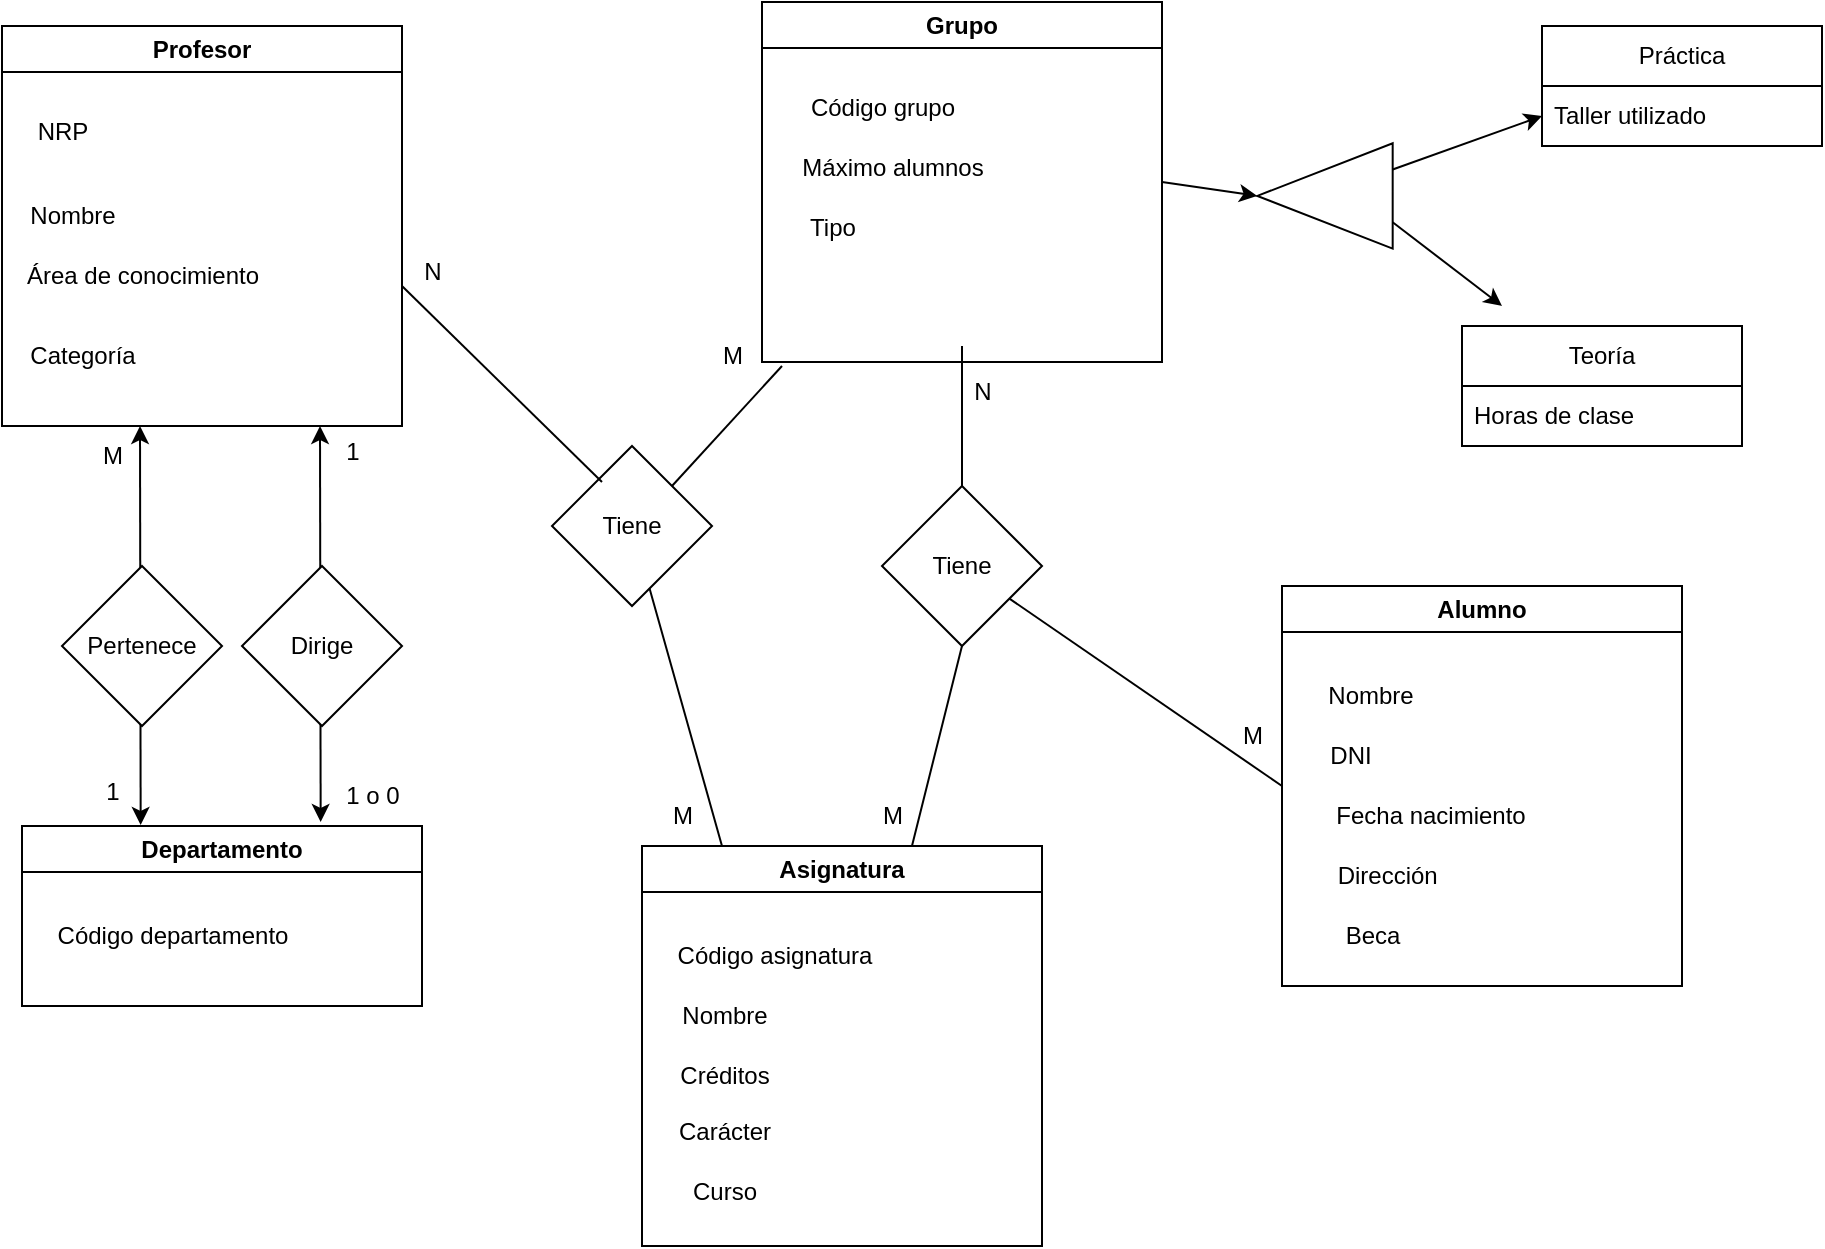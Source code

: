 <mxfile>
    <diagram id="9eHoRIiVk86_Q0TAngkl" name="Page-1">
        <mxGraphModel dx="780" dy="863" grid="1" gridSize="10" guides="1" tooltips="1" connect="1" arrows="1" fold="1" page="1" pageScale="1" pageWidth="827" pageHeight="1169" math="0" shadow="0">
            <root>
                <mxCell id="0"/>
                <mxCell id="1" parent="0"/>
                <mxCell id="6" value="Profesor" style="swimlane;whiteSpace=wrap;html=1;" vertex="1" parent="1">
                    <mxGeometry x="40" y="90" width="200" height="200" as="geometry"/>
                </mxCell>
                <mxCell id="9" value="Área de conocimiento" style="text;html=1;align=center;verticalAlign=middle;resizable=0;points=[];autosize=1;strokeColor=none;fillColor=none;" vertex="1" parent="6">
                    <mxGeometry y="110" width="140" height="30" as="geometry"/>
                </mxCell>
                <mxCell id="7" value="NRP" style="text;html=1;align=center;verticalAlign=middle;resizable=0;points=[];autosize=1;strokeColor=none;fillColor=none;" vertex="1" parent="6">
                    <mxGeometry x="5" y="38" width="50" height="30" as="geometry"/>
                </mxCell>
                <mxCell id="8" value="Nombre" style="text;html=1;align=center;verticalAlign=middle;resizable=0;points=[];autosize=1;strokeColor=none;fillColor=none;" vertex="1" parent="6">
                    <mxGeometry y="80" width="70" height="30" as="geometry"/>
                </mxCell>
                <mxCell id="10" value="Categoría" style="text;html=1;align=center;verticalAlign=middle;resizable=0;points=[];autosize=1;strokeColor=none;fillColor=none;" vertex="1" parent="6">
                    <mxGeometry y="150" width="80" height="30" as="geometry"/>
                </mxCell>
                <mxCell id="11" value="Departamento" style="swimlane;whiteSpace=wrap;html=1;" vertex="1" parent="1">
                    <mxGeometry x="50" y="490" width="200" height="90" as="geometry"/>
                </mxCell>
                <mxCell id="12" value="Código departamento" style="text;html=1;align=center;verticalAlign=middle;resizable=0;points=[];autosize=1;strokeColor=none;fillColor=none;" vertex="1" parent="11">
                    <mxGeometry x="5" y="40" width="140" height="30" as="geometry"/>
                </mxCell>
                <mxCell id="79" style="edgeStyle=none;html=1;exitX=1;exitY=0.5;exitDx=0;exitDy=0;entryX=1;entryY=0.5;entryDx=0;entryDy=0;" edge="1" parent="1" source="14" target="75">
                    <mxGeometry relative="1" as="geometry"/>
                </mxCell>
                <mxCell id="14" value="Grupo" style="swimlane;whiteSpace=wrap;html=1;" vertex="1" parent="1">
                    <mxGeometry x="420" y="78" width="200" height="180" as="geometry"/>
                </mxCell>
                <mxCell id="15" value="Código grupo" style="text;html=1;align=center;verticalAlign=middle;resizable=0;points=[];autosize=1;strokeColor=none;fillColor=none;" vertex="1" parent="14">
                    <mxGeometry x="10" y="38" width="100" height="30" as="geometry"/>
                </mxCell>
                <mxCell id="16" value="Máximo alumnos" style="text;html=1;align=center;verticalAlign=middle;resizable=0;points=[];autosize=1;strokeColor=none;fillColor=none;" vertex="1" parent="14">
                    <mxGeometry x="10" y="68" width="110" height="30" as="geometry"/>
                </mxCell>
                <mxCell id="61" value="Tipo" style="text;html=1;align=center;verticalAlign=middle;resizable=0;points=[];autosize=1;strokeColor=none;fillColor=none;" vertex="1" parent="14">
                    <mxGeometry x="10" y="98" width="50" height="30" as="geometry"/>
                </mxCell>
                <mxCell id="18" value="Asignatura" style="swimlane;whiteSpace=wrap;html=1;" vertex="1" parent="1">
                    <mxGeometry x="360" y="500" width="200" height="200" as="geometry"/>
                </mxCell>
                <mxCell id="19" value="Código asignatura" style="text;html=1;align=center;verticalAlign=middle;resizable=0;points=[];autosize=1;strokeColor=none;fillColor=none;" vertex="1" parent="18">
                    <mxGeometry x="6" y="40" width="120" height="30" as="geometry"/>
                </mxCell>
                <mxCell id="21" value="Créditos" style="text;html=1;align=center;verticalAlign=middle;resizable=0;points=[];autosize=1;strokeColor=none;fillColor=none;" vertex="1" parent="18">
                    <mxGeometry x="6" y="100" width="70" height="30" as="geometry"/>
                </mxCell>
                <mxCell id="20" value="Nombre" style="text;html=1;align=center;verticalAlign=middle;resizable=0;points=[];autosize=1;strokeColor=none;fillColor=none;" vertex="1" parent="18">
                    <mxGeometry x="6" y="70" width="70" height="30" as="geometry"/>
                </mxCell>
                <mxCell id="22" value="Carácter" style="text;html=1;align=center;verticalAlign=middle;resizable=0;points=[];autosize=1;strokeColor=none;fillColor=none;" vertex="1" parent="18">
                    <mxGeometry x="6" y="128" width="70" height="30" as="geometry"/>
                </mxCell>
                <mxCell id="23" value="Curso" style="text;html=1;align=center;verticalAlign=middle;resizable=0;points=[];autosize=1;strokeColor=none;fillColor=none;" vertex="1" parent="18">
                    <mxGeometry x="11" y="158" width="60" height="30" as="geometry"/>
                </mxCell>
                <mxCell id="24" value="Alumno" style="swimlane;whiteSpace=wrap;html=1;" vertex="1" parent="1">
                    <mxGeometry x="680" y="370" width="200" height="200" as="geometry"/>
                </mxCell>
                <mxCell id="27" value="Fecha nacimiento" style="text;html=1;align=center;verticalAlign=middle;resizable=0;points=[];autosize=1;strokeColor=none;fillColor=none;" vertex="1" parent="24">
                    <mxGeometry x="14" y="100" width="120" height="30" as="geometry"/>
                </mxCell>
                <mxCell id="25" value="Nombre" style="text;html=1;align=center;verticalAlign=middle;resizable=0;points=[];autosize=1;strokeColor=none;fillColor=none;" vertex="1" parent="24">
                    <mxGeometry x="9" y="40" width="70" height="30" as="geometry"/>
                </mxCell>
                <mxCell id="26" value="DNI" style="text;html=1;align=center;verticalAlign=middle;resizable=0;points=[];autosize=1;strokeColor=none;fillColor=none;" vertex="1" parent="24">
                    <mxGeometry x="14" y="70" width="40" height="30" as="geometry"/>
                </mxCell>
                <mxCell id="28" value="Dirección&amp;nbsp;" style="text;html=1;align=center;verticalAlign=middle;resizable=0;points=[];autosize=1;strokeColor=none;fillColor=none;" vertex="1" parent="24">
                    <mxGeometry x="14" y="130" width="80" height="30" as="geometry"/>
                </mxCell>
                <mxCell id="30" value="Beca" style="text;html=1;align=center;verticalAlign=middle;resizable=0;points=[];autosize=1;strokeColor=none;fillColor=none;" vertex="1" parent="24">
                    <mxGeometry x="20" y="160" width="50" height="30" as="geometry"/>
                </mxCell>
                <mxCell id="31" value="" style="endArrow=classic;startArrow=classic;html=1;exitX=0.46;exitY=-0.011;exitDx=0;exitDy=0;exitPerimeter=0;" edge="1" parent="1">
                    <mxGeometry width="50" height="50" relative="1" as="geometry">
                        <mxPoint x="109.33" y="489.5" as="sourcePoint"/>
                        <mxPoint x="109" y="290" as="targetPoint"/>
                    </mxGeometry>
                </mxCell>
                <mxCell id="32" value="Pertenece" style="rhombus;whiteSpace=wrap;html=1;" vertex="1" parent="1">
                    <mxGeometry x="70" y="360" width="80" height="80" as="geometry"/>
                </mxCell>
                <mxCell id="33" value="1" style="text;html=1;align=center;verticalAlign=middle;resizable=0;points=[];autosize=1;strokeColor=none;fillColor=none;" vertex="1" parent="1">
                    <mxGeometry x="80" y="458" width="30" height="30" as="geometry"/>
                </mxCell>
                <mxCell id="34" value="M" style="text;html=1;align=center;verticalAlign=middle;resizable=0;points=[];autosize=1;strokeColor=none;fillColor=none;" vertex="1" parent="1">
                    <mxGeometry x="80" y="290" width="30" height="30" as="geometry"/>
                </mxCell>
                <mxCell id="36" value="Tiene" style="rhombus;whiteSpace=wrap;html=1;" vertex="1" parent="1">
                    <mxGeometry x="315" y="300" width="80" height="80" as="geometry"/>
                </mxCell>
                <mxCell id="37" value="M" style="text;html=1;align=center;verticalAlign=middle;resizable=0;points=[];autosize=1;strokeColor=none;fillColor=none;" vertex="1" parent="1">
                    <mxGeometry x="390" y="240" width="30" height="30" as="geometry"/>
                </mxCell>
                <mxCell id="38" value="N" style="text;html=1;align=center;verticalAlign=middle;resizable=0;points=[];autosize=1;strokeColor=none;fillColor=none;" vertex="1" parent="1">
                    <mxGeometry x="240" y="198" width="30" height="30" as="geometry"/>
                </mxCell>
                <mxCell id="62" value="Teoría" style="swimlane;fontStyle=0;childLayout=stackLayout;horizontal=1;startSize=30;horizontalStack=0;resizeParent=1;resizeParentMax=0;resizeLast=0;collapsible=1;marginBottom=0;whiteSpace=wrap;html=1;" vertex="1" parent="1">
                    <mxGeometry x="770" y="240" width="140" height="60" as="geometry"/>
                </mxCell>
                <mxCell id="63" value="Horas de clase" style="text;strokeColor=none;fillColor=none;align=left;verticalAlign=middle;spacingLeft=4;spacingRight=4;overflow=hidden;points=[[0,0.5],[1,0.5]];portConstraint=eastwest;rotatable=0;whiteSpace=wrap;html=1;" vertex="1" parent="62">
                    <mxGeometry y="30" width="140" height="30" as="geometry"/>
                </mxCell>
                <mxCell id="67" value="Práctica" style="swimlane;fontStyle=0;childLayout=stackLayout;horizontal=1;startSize=30;horizontalStack=0;resizeParent=1;resizeParentMax=0;resizeLast=0;collapsible=1;marginBottom=0;whiteSpace=wrap;html=1;" vertex="1" parent="1">
                    <mxGeometry x="810" y="90" width="140" height="60" as="geometry"/>
                </mxCell>
                <mxCell id="68" value="Taller utilizado" style="text;strokeColor=none;fillColor=none;align=left;verticalAlign=middle;spacingLeft=4;spacingRight=4;overflow=hidden;points=[[0,0.5],[1,0.5]];portConstraint=eastwest;rotatable=0;whiteSpace=wrap;html=1;" vertex="1" parent="67">
                    <mxGeometry y="30" width="140" height="30" as="geometry"/>
                </mxCell>
                <mxCell id="80" style="edgeStyle=none;html=1;exitX=0;exitY=0.25;exitDx=0;exitDy=0;" edge="1" parent="1" source="75">
                    <mxGeometry relative="1" as="geometry">
                        <mxPoint x="790" y="230" as="targetPoint"/>
                    </mxGeometry>
                </mxCell>
                <mxCell id="81" style="edgeStyle=none;html=1;exitX=0;exitY=0.75;exitDx=0;exitDy=0;entryX=0;entryY=0.5;entryDx=0;entryDy=0;" edge="1" parent="1" source="75" target="68">
                    <mxGeometry relative="1" as="geometry"/>
                </mxCell>
                <mxCell id="75" value="" style="triangle;whiteSpace=wrap;html=1;rotation=-180;" vertex="1" parent="1">
                    <mxGeometry x="667.67" y="148.6" width="67.67" height="52.7" as="geometry"/>
                </mxCell>
                <mxCell id="82" value="Tiene" style="rhombus;whiteSpace=wrap;html=1;" vertex="1" parent="1">
                    <mxGeometry x="480" y="320" width="80" height="80" as="geometry"/>
                </mxCell>
                <mxCell id="86" value="" style="endArrow=classic;startArrow=classic;html=1;" edge="1" parent="1">
                    <mxGeometry width="50" height="50" relative="1" as="geometry">
                        <mxPoint x="199.33" y="488" as="sourcePoint"/>
                        <mxPoint x="199" y="290" as="targetPoint"/>
                    </mxGeometry>
                </mxCell>
                <mxCell id="87" value="Dirige" style="rhombus;whiteSpace=wrap;html=1;" vertex="1" parent="1">
                    <mxGeometry x="160" y="360" width="80" height="80" as="geometry"/>
                </mxCell>
                <mxCell id="88" value="1 o 0" style="text;html=1;align=center;verticalAlign=middle;resizable=0;points=[];autosize=1;strokeColor=none;fillColor=none;" vertex="1" parent="1">
                    <mxGeometry x="200" y="460" width="50" height="30" as="geometry"/>
                </mxCell>
                <mxCell id="90" value="M" style="text;html=1;align=center;verticalAlign=middle;resizable=0;points=[];autosize=1;strokeColor=none;fillColor=none;" vertex="1" parent="1">
                    <mxGeometry x="470" y="470" width="30" height="30" as="geometry"/>
                </mxCell>
                <mxCell id="91" value="M" style="text;html=1;align=center;verticalAlign=middle;resizable=0;points=[];autosize=1;strokeColor=none;fillColor=none;" vertex="1" parent="1">
                    <mxGeometry x="650" y="430" width="30" height="30" as="geometry"/>
                </mxCell>
                <mxCell id="92" value="N" style="text;html=1;align=center;verticalAlign=middle;resizable=0;points=[];autosize=1;strokeColor=none;fillColor=none;" vertex="1" parent="1">
                    <mxGeometry x="515" y="258" width="30" height="30" as="geometry"/>
                </mxCell>
                <mxCell id="96" value="1" style="text;html=1;align=center;verticalAlign=middle;resizable=0;points=[];autosize=1;strokeColor=none;fillColor=none;" vertex="1" parent="1">
                    <mxGeometry x="200" y="288" width="30" height="30" as="geometry"/>
                </mxCell>
                <mxCell id="97" value="" style="endArrow=none;html=1;entryX=0.5;entryY=1;entryDx=0;entryDy=0;" edge="1" parent="1" target="82">
                    <mxGeometry width="50" height="50" relative="1" as="geometry">
                        <mxPoint x="495" y="500" as="sourcePoint"/>
                        <mxPoint x="545" y="450" as="targetPoint"/>
                    </mxGeometry>
                </mxCell>
                <mxCell id="98" value="" style="endArrow=none;html=1;" edge="1" parent="1" source="82">
                    <mxGeometry width="50" height="50" relative="1" as="geometry">
                        <mxPoint x="550" y="380" as="sourcePoint"/>
                        <mxPoint x="680" y="470" as="targetPoint"/>
                    </mxGeometry>
                </mxCell>
                <mxCell id="100" value="" style="endArrow=none;html=1;exitX=0.5;exitY=0;exitDx=0;exitDy=0;" edge="1" parent="1" source="82">
                    <mxGeometry width="50" height="50" relative="1" as="geometry">
                        <mxPoint x="520" y="310" as="sourcePoint"/>
                        <mxPoint x="520" y="250" as="targetPoint"/>
                    </mxGeometry>
                </mxCell>
                <mxCell id="101" value="" style="endArrow=none;html=1;" edge="1" parent="1">
                    <mxGeometry width="50" height="50" relative="1" as="geometry">
                        <mxPoint x="340" y="318" as="sourcePoint"/>
                        <mxPoint x="240" y="220" as="targetPoint"/>
                    </mxGeometry>
                </mxCell>
                <mxCell id="102" value="" style="endArrow=none;html=1;exitX=1;exitY=0;exitDx=0;exitDy=0;" edge="1" parent="1" source="36">
                    <mxGeometry width="50" height="50" relative="1" as="geometry">
                        <mxPoint x="380" y="318" as="sourcePoint"/>
                        <mxPoint x="430" y="260" as="targetPoint"/>
                    </mxGeometry>
                </mxCell>
                <mxCell id="103" value="" style="endArrow=none;html=1;" edge="1" parent="1" target="36">
                    <mxGeometry width="50" height="50" relative="1" as="geometry">
                        <mxPoint x="400" y="500" as="sourcePoint"/>
                        <mxPoint x="450" y="450" as="targetPoint"/>
                    </mxGeometry>
                </mxCell>
                <mxCell id="104" value="M" style="text;html=1;align=center;verticalAlign=middle;resizable=0;points=[];autosize=1;strokeColor=none;fillColor=none;" vertex="1" parent="1">
                    <mxGeometry x="365" y="470" width="30" height="30" as="geometry"/>
                </mxCell>
            </root>
        </mxGraphModel>
    </diagram>
</mxfile>
